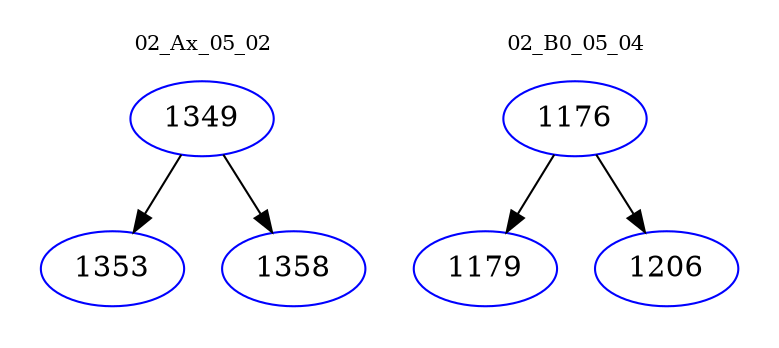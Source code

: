 digraph{
subgraph cluster_0 {
color = white
label = "02_Ax_05_02";
fontsize=10;
T0_1349 [label="1349", color="blue"]
T0_1349 -> T0_1353 [color="black"]
T0_1353 [label="1353", color="blue"]
T0_1349 -> T0_1358 [color="black"]
T0_1358 [label="1358", color="blue"]
}
subgraph cluster_1 {
color = white
label = "02_B0_05_04";
fontsize=10;
T1_1176 [label="1176", color="blue"]
T1_1176 -> T1_1179 [color="black"]
T1_1179 [label="1179", color="blue"]
T1_1176 -> T1_1206 [color="black"]
T1_1206 [label="1206", color="blue"]
}
}
